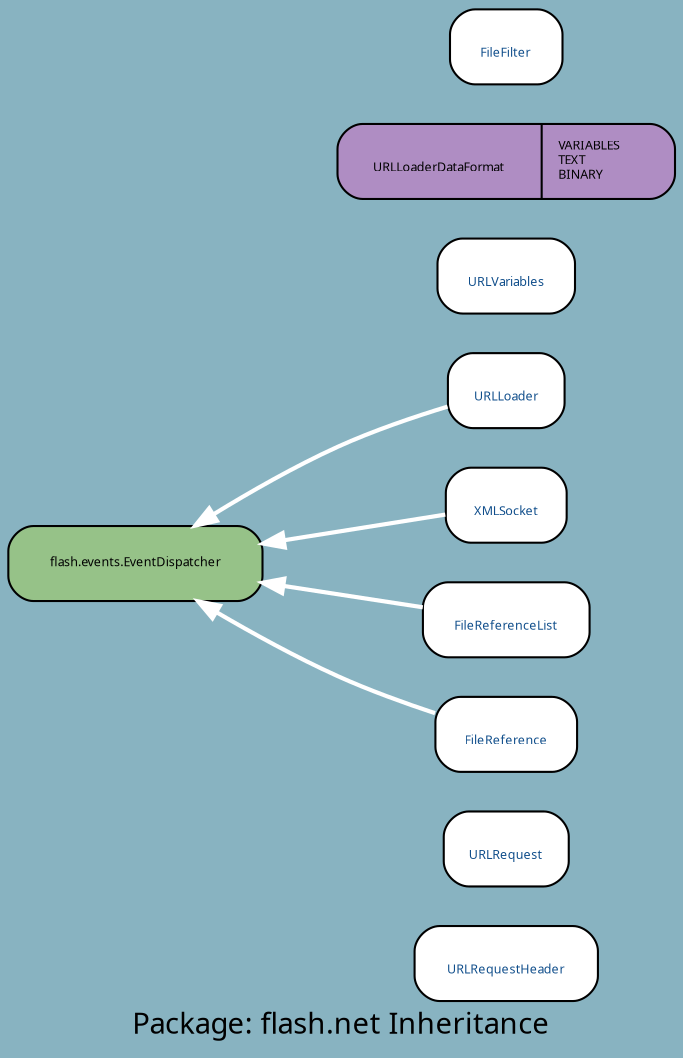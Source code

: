 digraph uml {
	graph [label="Package: flash.net Inheritance", ratio=compress, rankdir=RL, smoothing=avg_dist, overlap=compress, packMode="graph", labelloc=c, fontname="DejaVu Sans Condenesed", fontsize=14, bgcolor="#88B3C1", fontcolor=black];
	node [label="\N", style="rounded,filled", fillcolor="#96c288", fontcolor="#104E8B", fontname="FFF Harmony", fontsize=6, shape=record, color=black];
	edge [fontname=Sans, fontsize=8, minlen="1.2", color=black, fontcolor=black];
	graph [lp="161,12",
		bb="0,0,322,493"];
	"flash.net.URLRequestHeader" [label="{\nURLRequestHeader}", fillcolor=white, URL="../types/flash/net/URLRequestHeader.html", tooltip="\nURLRequestHeader", portPos=w, pos="241,43", rects="197,25,285,61", width="1.22", height="0.50"];
	"flash.net.URLRequest" [label="{\nURLRequest}", fillcolor=white, URL="../types/flash/net/URLRequest.html", tooltip="\nURLRequest", portPos=w, pos="241,97", rects="211,79,272,115", width="0.83", height="0.50"];
	"flash.net.URLLoader" [label="{\nURLLoader}", fillcolor=white, URL="../types/flash/net/URLLoader.html", tooltip="\nURLLoader", portPos=w, pos="241,313", rects="213,295,270,331", width="0.78", height="0.50"];
	"flash.events.EventDispatcher" [fontcolor=black, pos="62,232", rects="1,214,124,250", width="1.69", height="0.50"];
	"flash.net.XMLSocket" [label="{\nXMLSocket}", fillcolor=white, URL="../types/flash/net/XMLSocket.html", tooltip="\nXMLSocket", portPos=w, pos="241,259", rects="212,241,270,277", width="0.81", height="0.50"];
	"flash.net.FileReferenceList" [label="{\nFileReferenceList}", fillcolor=white, URL="../types/flash/net/FileReferenceList.html", tooltip="\nFileReferenceList", portPos=w, pos="241,205", rects="201,187,282,223", width="1.11", height="0.50"];
	"flash.net.URLVariables" [label="{\nURLVariables}", fillcolor=white, URL="../types/flash/net/URLVariables.html", tooltip="\nURLVariables", portPos=w, pos="241,367", rects="208,349,274,385", width="0.92", height="0.50"];
	"flash.net.URLLoaderDataFormat" [label="{\nURLLoaderDataFormat|VARIABLES\lTEXT\lBINARY\l}", fillcolor="#af8dc3", fontcolor=black, pos="241,421", rects="160,403,262,439 262,403,322,439", width="2.25", height="0.50"];
	"flash.net.FileFilter" [label="{\nFileFilter}", fillcolor=white, URL="../types/flash/net/FileFilter.html", tooltip="\nFileFilter", portPos=w, pos="241,475", rects="214,457,268,493", width="0.75", height="0.50"];
	"flash.net.FileReference" [label="{\nFileReference}", fillcolor=white, URL="../types/flash/net/FileReference.html", tooltip="\nFileReference", portPos=w, pos="241,151", rects="207,133,276,169", width="0.94", height="0.50"];
	"flash.net.URLLoader" -> "flash.events.EventDispatcher" [color=white, style=bold, arrowhead=normal, arrowsize="1.0", pos="e,92,250 213,305 197,300 177,293 160,286 140,277 118,265 101,255"];
	"flash.net.XMLSocket" -> "flash.events.EventDispatcher" [color=white, style=bold, arrowhead=normal, arrowsize="1.0", pos="e,124,241 212,255 191,251 161,247 134,243"];
	"flash.net.FileReferenceList" -> "flash.events.EventDispatcher" [color=white, style=bold, arrowhead=normal, arrowsize="1.0", pos="e,124,223 201,211 181,214 157,218 134,221"];
	"flash.net.FileReference" -> "flash.events.EventDispatcher" [color=white, style=bold, arrowhead=normal, arrowsize="1.0", pos="e,91,214 207,160 192,165 175,171 160,178 140,187 118,198 100,209"];
}
